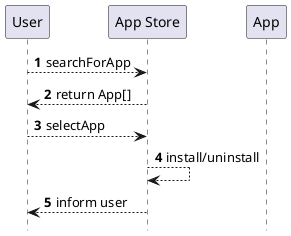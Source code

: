 @startuml

autonumber
hide footbox

participant user as "User"
participant appStore as "App Store"
participant app as "App"

user --> appStore: searchForApp
appStore --> user: return App[]
user --> appStore: selectApp
appStore --> appStore: install/uninstall
appStore --> user: inform user

@enduml